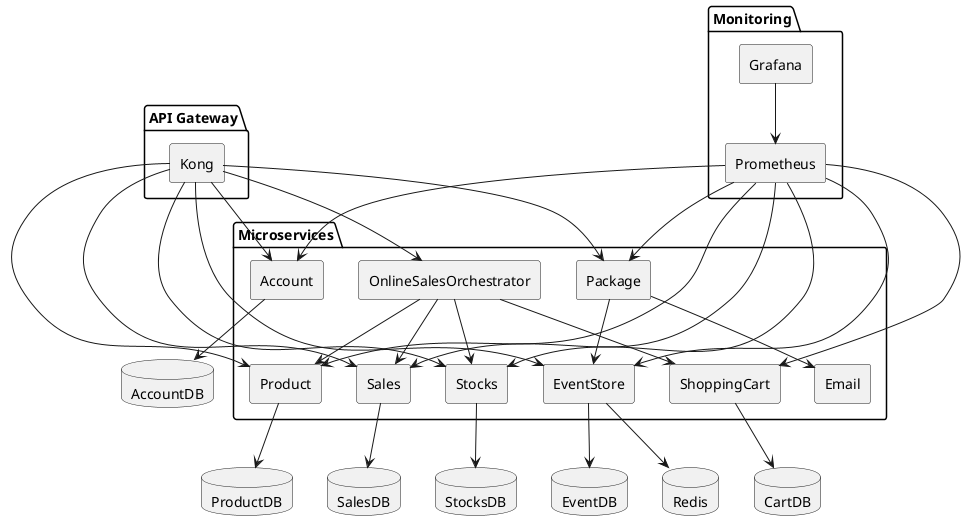 @startuml component
skinparam componentStyle rectangle
skinparam defaultTextAlignment center

package "API Gateway" {
  [Kong]
}

package "Monitoring" {
  [Prometheus]
  [Grafana]
}


package "Microservices" {
  component Product
  component Sales
  component Stocks
  component Account
  component ShoppingCart
  component OnlineSalesOrchestrator
  component EventStore
  component Package as p
  component Email
}

database "ProductDB" as dbProduct
database "SalesDB" as dbSales
database "StocksDB" as dbStocks
database "AccountDB" as dbAccount
database "CartDB" as dbCart
database "EventDB" as dbEvent
database "Redis" as redis


Kong --> Product
Kong --> Sales
Kong --> Stocks
Kong --> Account
Kong --> OnlineSalesOrchestrator
Kong --> EventStore
Kong --> p

p --> Email
p --> EventStore

Product --> dbProduct
Sales --> dbSales
Stocks --> dbStocks
Account --> dbAccount
ShoppingCart --> dbCart
EventStore --> dbEvent
EventStore --> redis


OnlineSalesOrchestrator --> Product
OnlineSalesOrchestrator --> Sales
OnlineSalesOrchestrator --> Stocks
OnlineSalesOrchestrator --> ShoppingCart

Prometheus --> Product
Prometheus --> Sales
Prometheus --> Stocks
Prometheus --> Account
Prometheus --> ShoppingCart
Prometheus --> p
Prometheus --> EventStore

Grafana --> Prometheus

@enduml
